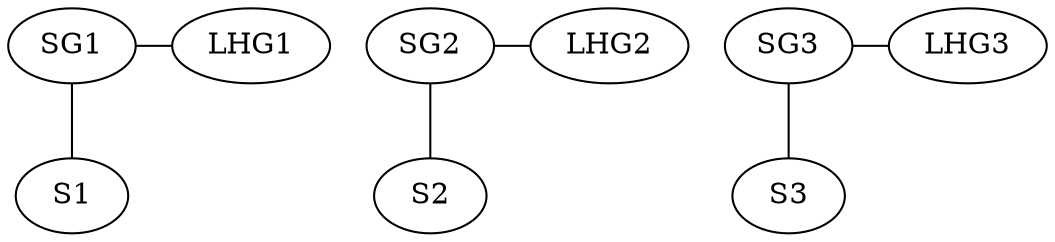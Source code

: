 graph G {
  SG1 -- S1
  SG1 -- LHG1 [constraint=false]
  SG2 -- S2
  SG2 -- LHG2 [constraint=false]
  SG3 -- S3
  SG3 -- LHG3 [constraint=false]
}


